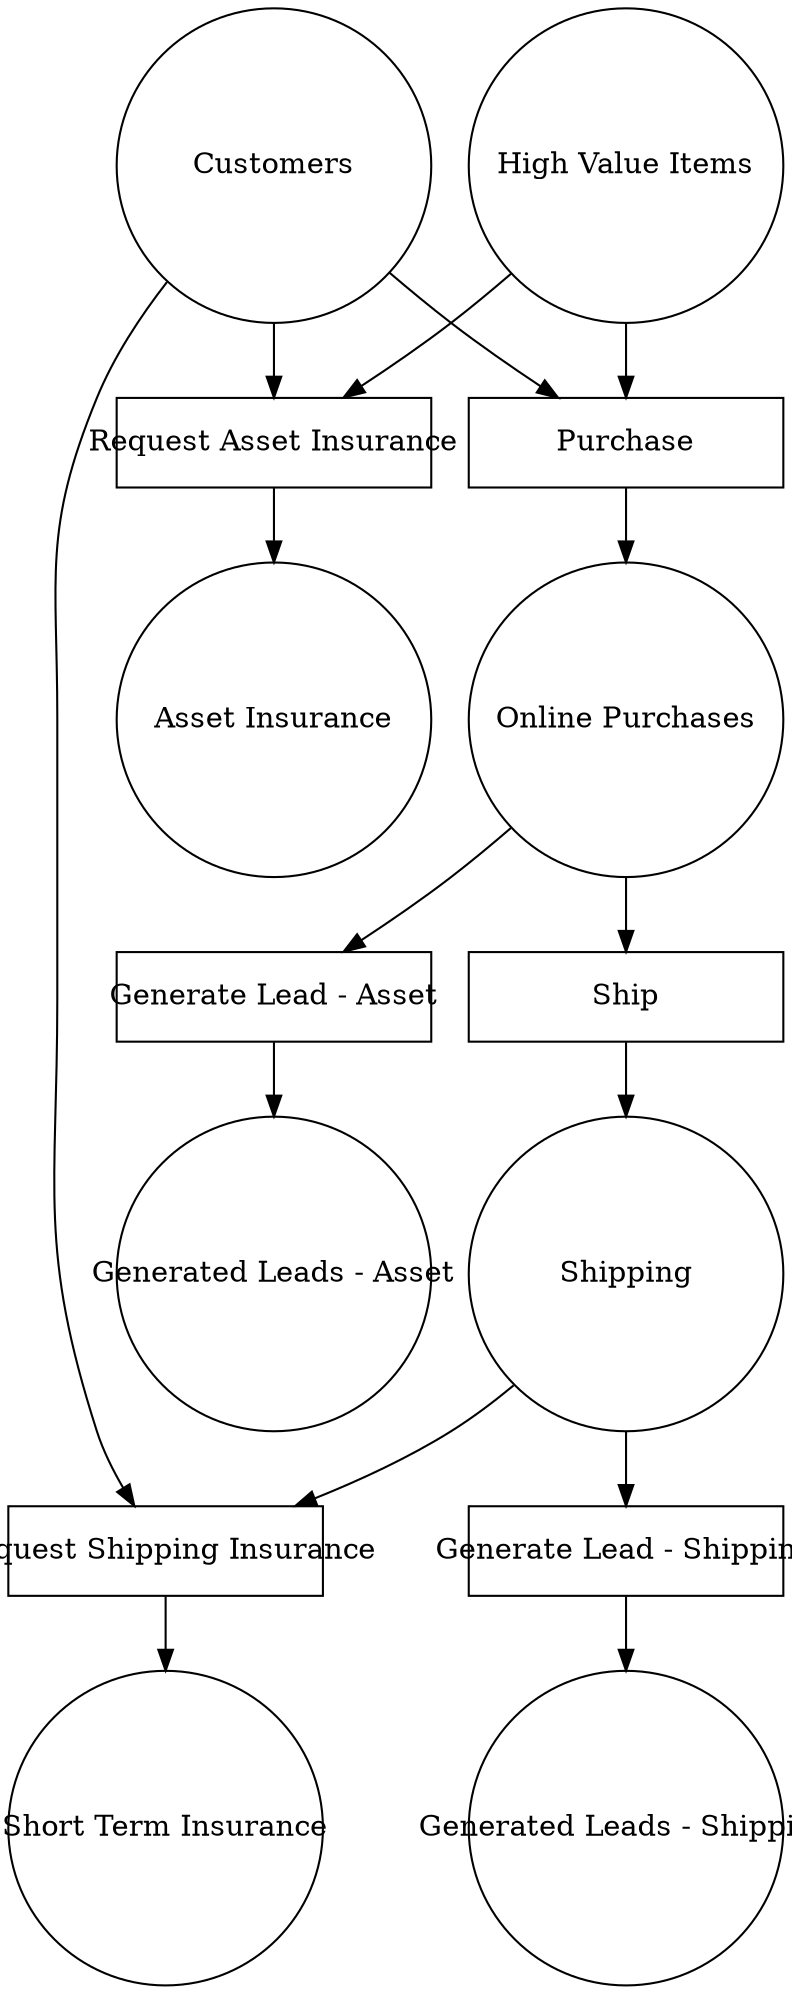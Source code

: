 digraph petri_net {
  rankdir = TD;
  node [shape=circle, fixedsize=true, width=2.1];

  // Places
  place_customers [label="Customers"];
  place_high_value_items [label="High Value Items"];
  place_online_purchases [label="Online Purchases"];
  place_shipping [label="Shipping"];
  place_generated_leads_shipping [label="Generated Leads - Shipping"];
  place_generated_leads_asset [label="Generated Leads - Asset"];
  place_short_term_insurance [label="Short Term Insurance"];
  place_asset_insurance [label="Asset Insurance"];

  // Transitions
  node [shape=rectangle, fixedsize=true, width=2.1, height=0.6];

  transition_purchase [label="Purchase"];
  transition_ship [label="Ship"];
  transition_generate_lead_shipping [label="Generate Lead - Shipping"];
  transition_generate_lead_asset [label="Generate Lead - Asset"];
  transition_request_shipping_insurance [label="Request Shipping Insurance"];
  transition_request_asset_insurance [label="Request Asset Insurance"];

  // Arcs
  place_customers -> transition_purchase;
  place_high_value_items -> transition_purchase;
  transition_purchase -> place_online_purchases;
  place_online_purchases -> transition_ship;
  place_online_purchases -> transition_generate_lead_asset;
  transition_ship -> place_shipping;
  place_shipping -> transition_generate_lead_shipping;
  transition_generate_lead_shipping -> place_generated_leads_shipping;
  transition_generate_lead_asset -> place_generated_leads_asset;
  place_customers -> transition_request_shipping_insurance;
  place_shipping -> transition_request_shipping_insurance;
  transition_request_shipping_insurance -> place_short_term_insurance;
  place_customers -> transition_request_asset_insurance;
  place_high_value_items -> transition_request_asset_insurance;
  transition_request_asset_insurance -> place_asset_insurance;
}
